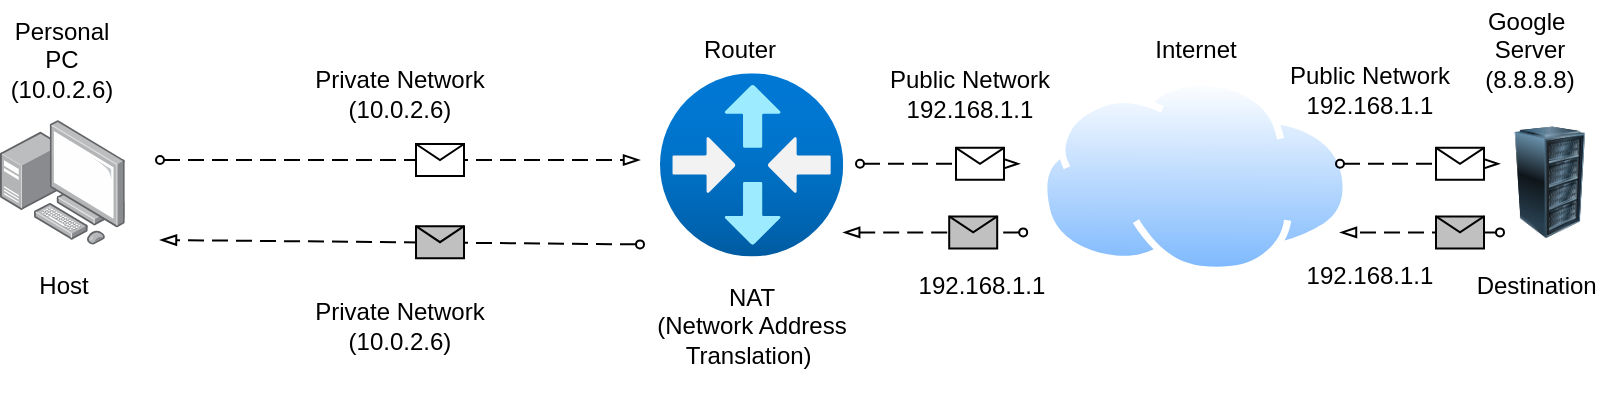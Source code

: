 <mxfile>
    <diagram id="ieTX1YkG68YavZrFhSx_" name="Page-1">
        <mxGraphModel dx="1216" dy="460" grid="1" gridSize="10" guides="1" tooltips="1" connect="1" arrows="1" fold="1" page="1" pageScale="1" pageWidth="850" pageHeight="1100" math="0" shadow="0">
            <root>
                <mxCell id="0"/>
                <mxCell id="1" parent="0"/>
                <mxCell id="2" value="" style="points=[];aspect=fixed;html=1;align=center;shadow=0;dashed=0;image;image=img/lib/allied_telesis/computer_and_terminals/Personal_Computer_with_Server.svg;" vertex="1" parent="1">
                    <mxGeometry x="40" y="60" width="62.4" height="62.4" as="geometry"/>
                </mxCell>
                <mxCell id="4" value="" style="image;html=1;image=img/lib/clip_art/computers/Server_Rack_128x128.png" vertex="1" parent="1">
                    <mxGeometry x="780" y="63.1" width="70" height="56.2" as="geometry"/>
                </mxCell>
                <mxCell id="5" value="" style="aspect=fixed;html=1;points=[];align=center;image;fontSize=12;image=img/lib/azure2/networking/Virtual_Router.svg;" vertex="1" parent="1">
                    <mxGeometry x="370" y="36.6" width="91.6" height="91.6" as="geometry"/>
                </mxCell>
                <mxCell id="6" value="Personal&lt;br&gt;PC&lt;br&gt;(10.0.2.6)" style="text;strokeColor=none;align=center;fillColor=none;html=1;verticalAlign=middle;whiteSpace=wrap;rounded=0;" vertex="1" parent="1">
                    <mxGeometry x="42.4" width="57.6" height="60" as="geometry"/>
                </mxCell>
                <mxCell id="7" value="Private Network&lt;br&gt;(10.0.2.6)" style="text;strokeColor=none;align=center;fillColor=none;html=1;verticalAlign=middle;whiteSpace=wrap;rounded=0;" vertex="1" parent="1">
                    <mxGeometry x="180" y="21" width="120" height="52.4" as="geometry"/>
                </mxCell>
                <mxCell id="8" value="" style="aspect=fixed;perimeter=ellipsePerimeter;html=1;align=center;shadow=0;dashed=0;spacingTop=3;image;image=img/lib/active_directory/internet_cloud.svg;" vertex="1" parent="1">
                    <mxGeometry x="560" y="39.3" width="154.93" height="97.6" as="geometry"/>
                </mxCell>
                <mxCell id="12" value="Google&amp;nbsp;&lt;br&gt;Server&lt;br&gt;(8.8.8.8)" style="text;strokeColor=none;align=center;fillColor=none;html=1;verticalAlign=middle;whiteSpace=wrap;rounded=0;" vertex="1" parent="1">
                    <mxGeometry x="770" width="70" height="50" as="geometry"/>
                </mxCell>
                <mxCell id="13" value="Router" style="text;strokeColor=none;align=center;fillColor=none;html=1;verticalAlign=middle;whiteSpace=wrap;rounded=0;" vertex="1" parent="1">
                    <mxGeometry x="350" width="120" height="50" as="geometry"/>
                </mxCell>
                <mxCell id="15" value="NAT&lt;br&gt;(Network Address Translation)&amp;nbsp;" style="text;strokeColor=none;align=center;fillColor=none;html=1;verticalAlign=middle;whiteSpace=wrap;rounded=0;" vertex="1" parent="1">
                    <mxGeometry x="345.8" y="128.2" width="140" height="70" as="geometry"/>
                </mxCell>
                <mxCell id="18" value="Public Network&lt;br&gt;192.168.1.1" style="text;strokeColor=none;align=center;fillColor=none;html=1;verticalAlign=middle;whiteSpace=wrap;rounded=0;" vertex="1" parent="1">
                    <mxGeometry x="430" y="32.2" width="190" height="30" as="geometry"/>
                </mxCell>
                <mxCell id="19" value="Internet" style="text;strokeColor=none;align=center;fillColor=none;html=1;verticalAlign=middle;whiteSpace=wrap;rounded=0;" vertex="1" parent="1">
                    <mxGeometry x="587.62" y="10" width="100" height="30" as="geometry"/>
                </mxCell>
                <mxCell id="20" value="Destination&amp;nbsp;" style="text;strokeColor=none;align=center;fillColor=none;html=1;verticalAlign=middle;whiteSpace=wrap;rounded=0;" vertex="1" parent="1">
                    <mxGeometry x="770" y="123.2" width="80" height="40" as="geometry"/>
                </mxCell>
                <mxCell id="21" value="Host" style="text;strokeColor=none;align=center;fillColor=none;html=1;verticalAlign=middle;whiteSpace=wrap;rounded=0;" vertex="1" parent="1">
                    <mxGeometry x="42.4" y="128.2" width="60" height="30" as="geometry"/>
                </mxCell>
                <mxCell id="36" value="192.168.1.1" style="text;strokeColor=none;align=center;fillColor=none;html=1;verticalAlign=middle;whiteSpace=wrap;rounded=0;" vertex="1" parent="1">
                    <mxGeometry x="680" y="123.2" width="90" height="30" as="geometry"/>
                </mxCell>
                <mxCell id="37" value="" style="endArrow=blockThin;html=1;labelPosition=left;verticalLabelPosition=middle;align=right;verticalAlign=middle;dashed=1;dashPattern=8 4;endFill=0;startArrow=oval;startFill=0;endSize=6;startSize=4;" edge="1" parent="1">
                    <mxGeometry relative="1" as="geometry">
                        <mxPoint x="120" y="80" as="sourcePoint"/>
                        <mxPoint x="360" y="80" as="targetPoint"/>
                    </mxGeometry>
                </mxCell>
                <mxCell id="38" value="" style="shape=message;html=1;outlineConnect=0;labelPosition=left;verticalLabelPosition=middle;align=right;verticalAlign=middle;spacingRight=5;labelBackgroundColor=#ffffff;" vertex="1" parent="37">
                    <mxGeometry width="24" height="16" relative="1" as="geometry">
                        <mxPoint x="8" y="-8" as="offset"/>
                    </mxGeometry>
                </mxCell>
                <mxCell id="39" value="" style="endArrow=blockThin;html=1;labelPosition=left;verticalLabelPosition=middle;align=right;verticalAlign=middle;dashed=1;dashPattern=8 4;endFill=0;startArrow=oval;startFill=0;endSize=6;startSize=4;" edge="1" parent="1">
                    <mxGeometry relative="1" as="geometry">
                        <mxPoint x="470" y="81.9" as="sourcePoint"/>
                        <mxPoint x="550" y="81.9" as="targetPoint"/>
                    </mxGeometry>
                </mxCell>
                <mxCell id="40" value="" style="shape=message;html=1;outlineConnect=0;labelPosition=left;verticalLabelPosition=middle;align=right;verticalAlign=middle;spacingRight=5;labelBackgroundColor=#ffffff;" vertex="1" parent="39">
                    <mxGeometry width="24" height="16" relative="1" as="geometry">
                        <mxPoint x="8" y="-8" as="offset"/>
                    </mxGeometry>
                </mxCell>
                <mxCell id="45" value="" style="endArrow=blockThin;html=1;labelPosition=left;verticalLabelPosition=middle;align=right;verticalAlign=middle;dashed=1;dashPattern=8 4;endFill=0;startArrow=oval;startFill=0;endSize=6;startSize=4;" edge="1" parent="1">
                    <mxGeometry relative="1" as="geometry">
                        <mxPoint x="710" y="81.9" as="sourcePoint"/>
                        <mxPoint x="790" y="81.9" as="targetPoint"/>
                    </mxGeometry>
                </mxCell>
                <mxCell id="46" value="" style="shape=message;html=1;outlineConnect=0;labelPosition=left;verticalLabelPosition=middle;align=right;verticalAlign=middle;spacingRight=5;labelBackgroundColor=#ffffff;" vertex="1" parent="45">
                    <mxGeometry width="24" height="16" relative="1" as="geometry">
                        <mxPoint x="8" y="-8" as="offset"/>
                    </mxGeometry>
                </mxCell>
                <mxCell id="47" value="" style="endArrow=blockThin;html=1;labelPosition=left;verticalLabelPosition=middle;align=right;verticalAlign=middle;dashed=1;dashPattern=8 4;endFill=0;startArrow=oval;startFill=0;endSize=6;startSize=4;" edge="1" parent="1">
                    <mxGeometry relative="1" as="geometry">
                        <mxPoint x="790" y="116.2" as="sourcePoint"/>
                        <mxPoint x="710" y="116.2" as="targetPoint"/>
                    </mxGeometry>
                </mxCell>
                <mxCell id="48" value="" style="shape=message;html=1;outlineConnect=0;labelPosition=left;verticalLabelPosition=middle;align=right;verticalAlign=middle;spacingRight=5;labelBackgroundColor=#ffffff;fillColor=#C0C0C0;" vertex="1" parent="47">
                    <mxGeometry width="24" height="16" relative="1" as="geometry">
                        <mxPoint x="8" y="-8" as="offset"/>
                    </mxGeometry>
                </mxCell>
                <mxCell id="51" value="" style="endArrow=blockThin;html=1;labelPosition=left;verticalLabelPosition=middle;align=right;verticalAlign=middle;dashed=1;dashPattern=8 4;endFill=0;startArrow=oval;startFill=0;endSize=6;startSize=4;" edge="1" parent="1">
                    <mxGeometry relative="1" as="geometry">
                        <mxPoint x="551.6" y="116.2" as="sourcePoint"/>
                        <mxPoint x="461.6" y="116.2" as="targetPoint"/>
                    </mxGeometry>
                </mxCell>
                <mxCell id="52" value="" style="shape=message;html=1;outlineConnect=0;labelPosition=left;verticalLabelPosition=middle;align=right;verticalAlign=middle;spacingRight=5;labelBackgroundColor=#ffffff;fillColor=#C0C0C0;" vertex="1" parent="51">
                    <mxGeometry width="24" height="16" relative="1" as="geometry">
                        <mxPoint x="8" y="-8" as="offset"/>
                    </mxGeometry>
                </mxCell>
                <mxCell id="53" value="192.168.1.1" style="text;strokeColor=none;align=center;fillColor=none;html=1;verticalAlign=middle;whiteSpace=wrap;rounded=0;" vertex="1" parent="1">
                    <mxGeometry x="485.8" y="128.2" width="90" height="30" as="geometry"/>
                </mxCell>
                <mxCell id="54" value="Public Network&lt;br&gt;192.168.1.1" style="text;strokeColor=none;align=center;fillColor=none;html=1;verticalAlign=middle;whiteSpace=wrap;rounded=0;" vertex="1" parent="1">
                    <mxGeometry x="630" y="30.0" width="190" height="30" as="geometry"/>
                </mxCell>
                <mxCell id="55" value="Private Network&lt;br&gt;(10.0.2.6)" style="text;strokeColor=none;align=center;fillColor=none;html=1;verticalAlign=middle;whiteSpace=wrap;rounded=0;" vertex="1" parent="1">
                    <mxGeometry x="180" y="136.9" width="120" height="52.4" as="geometry"/>
                </mxCell>
                <mxCell id="56" value="" style="endArrow=blockThin;html=1;labelPosition=left;verticalLabelPosition=middle;align=right;verticalAlign=middle;dashed=1;dashPattern=8 4;endFill=0;startArrow=oval;startFill=0;endSize=6;startSize=4;" edge="1" parent="1">
                    <mxGeometry relative="1" as="geometry">
                        <mxPoint x="360.0" y="122.2" as="sourcePoint"/>
                        <mxPoint x="120" y="120" as="targetPoint"/>
                    </mxGeometry>
                </mxCell>
                <mxCell id="57" value="" style="shape=message;html=1;outlineConnect=0;labelPosition=left;verticalLabelPosition=middle;align=right;verticalAlign=middle;spacingRight=5;labelBackgroundColor=#ffffff;fillColor=#C0C0C0;" vertex="1" parent="56">
                    <mxGeometry width="24" height="16" relative="1" as="geometry">
                        <mxPoint x="8" y="-8" as="offset"/>
                    </mxGeometry>
                </mxCell>
            </root>
        </mxGraphModel>
    </diagram>
</mxfile>